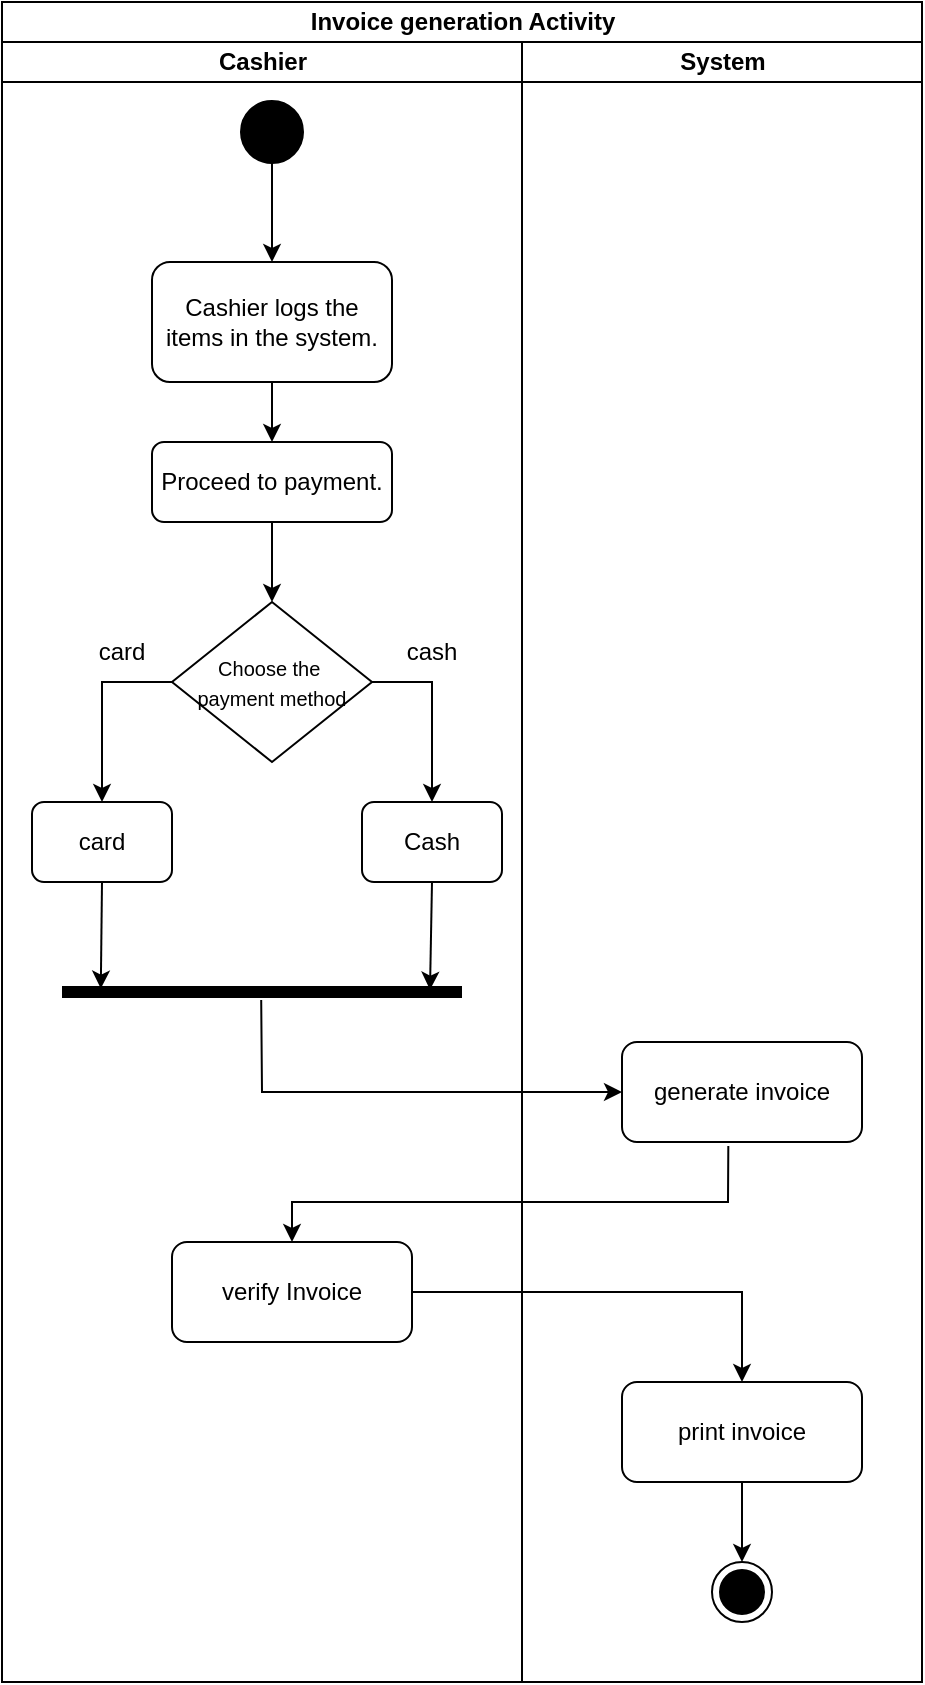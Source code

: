 <mxfile version="24.7.17">
  <diagram name="Page-1" id="rlmmUiKujoT-o2mzCqXM">
    <mxGraphModel dx="1105" dy="654" grid="1" gridSize="10" guides="1" tooltips="1" connect="1" arrows="1" fold="1" page="1" pageScale="1" pageWidth="850" pageHeight="1100" math="0" shadow="0">
      <root>
        <mxCell id="0" />
        <mxCell id="1" parent="0" />
        <mxCell id="shO3yWOXZOEibZEf79wV-1" value="Invoice generation Activity" style="swimlane;childLayout=stackLayout;resizeParent=1;resizeParentMax=0;startSize=20;html=1;" vertex="1" parent="1">
          <mxGeometry x="240.0" y="80" width="460" height="840" as="geometry" />
        </mxCell>
        <mxCell id="shO3yWOXZOEibZEf79wV-2" value="Cashier" style="swimlane;startSize=20;html=1;" vertex="1" parent="shO3yWOXZOEibZEf79wV-1">
          <mxGeometry y="20" width="260" height="820" as="geometry" />
        </mxCell>
        <mxCell id="shO3yWOXZOEibZEf79wV-6" value="" style="strokeWidth=2;html=1;shape=mxgraph.flowchart.start_2;whiteSpace=wrap;fillColor=#000000;" vertex="1" parent="shO3yWOXZOEibZEf79wV-2">
          <mxGeometry x="120.0" y="30" width="30" height="30" as="geometry" />
        </mxCell>
        <mxCell id="shO3yWOXZOEibZEf79wV-5" value="Cashier logs the items in the system." style="rounded=1;whiteSpace=wrap;html=1;" vertex="1" parent="shO3yWOXZOEibZEf79wV-2">
          <mxGeometry x="75.0" y="110" width="120" height="60" as="geometry" />
        </mxCell>
        <mxCell id="shO3yWOXZOEibZEf79wV-8" value="" style="endArrow=classic;html=1;rounded=0;exitX=0.5;exitY=1;exitDx=0;exitDy=0;exitPerimeter=0;entryX=0.5;entryY=0;entryDx=0;entryDy=0;" edge="1" parent="shO3yWOXZOEibZEf79wV-2" source="shO3yWOXZOEibZEf79wV-6" target="shO3yWOXZOEibZEf79wV-5">
          <mxGeometry width="50" height="50" relative="1" as="geometry">
            <mxPoint x="100.0" y="100" as="sourcePoint" />
            <mxPoint x="150.0" y="50" as="targetPoint" />
          </mxGeometry>
        </mxCell>
        <mxCell id="shO3yWOXZOEibZEf79wV-9" value="Proceed to payment." style="rounded=1;whiteSpace=wrap;html=1;" vertex="1" parent="shO3yWOXZOEibZEf79wV-2">
          <mxGeometry x="75.0" y="200" width="120" height="40" as="geometry" />
        </mxCell>
        <mxCell id="shO3yWOXZOEibZEf79wV-10" value="" style="endArrow=classic;html=1;rounded=0;exitX=0.5;exitY=1;exitDx=0;exitDy=0;entryX=0.5;entryY=0;entryDx=0;entryDy=0;" edge="1" parent="shO3yWOXZOEibZEf79wV-2" source="shO3yWOXZOEibZEf79wV-5" target="shO3yWOXZOEibZEf79wV-9">
          <mxGeometry width="50" height="50" relative="1" as="geometry">
            <mxPoint x="100.0" y="210" as="sourcePoint" />
            <mxPoint x="150.0" y="160" as="targetPoint" />
          </mxGeometry>
        </mxCell>
        <mxCell id="shO3yWOXZOEibZEf79wV-11" value="&lt;font style=&quot;font-size: 10px;&quot;&gt;Choose the&amp;nbsp;&lt;/font&gt;&lt;div&gt;&lt;font style=&quot;font-size: 10px;&quot;&gt;payment method&lt;/font&gt;&lt;/div&gt;" style="rhombus;whiteSpace=wrap;html=1;" vertex="1" parent="shO3yWOXZOEibZEf79wV-2">
          <mxGeometry x="85" y="280" width="100" height="80" as="geometry" />
        </mxCell>
        <mxCell id="shO3yWOXZOEibZEf79wV-12" value="" style="endArrow=classic;html=1;rounded=0;exitX=0.5;exitY=1;exitDx=0;exitDy=0;" edge="1" parent="shO3yWOXZOEibZEf79wV-2" source="shO3yWOXZOEibZEf79wV-9" target="shO3yWOXZOEibZEf79wV-11">
          <mxGeometry width="50" height="50" relative="1" as="geometry">
            <mxPoint x="160.0" y="340" as="sourcePoint" />
            <mxPoint x="210.0" y="290" as="targetPoint" />
          </mxGeometry>
        </mxCell>
        <mxCell id="shO3yWOXZOEibZEf79wV-13" value="card" style="rounded=1;whiteSpace=wrap;html=1;" vertex="1" parent="shO3yWOXZOEibZEf79wV-2">
          <mxGeometry x="15.0" y="380" width="70" height="40" as="geometry" />
        </mxCell>
        <mxCell id="shO3yWOXZOEibZEf79wV-25" value="Cash" style="rounded=1;whiteSpace=wrap;html=1;" vertex="1" parent="shO3yWOXZOEibZEf79wV-2">
          <mxGeometry x="180.0" y="380" width="70" height="40" as="geometry" />
        </mxCell>
        <mxCell id="shO3yWOXZOEibZEf79wV-26" value="" style="endArrow=classic;html=1;rounded=0;exitX=1;exitY=0.5;exitDx=0;exitDy=0;entryX=0.5;entryY=0;entryDx=0;entryDy=0;" edge="1" parent="shO3yWOXZOEibZEf79wV-2" source="shO3yWOXZOEibZEf79wV-11" target="shO3yWOXZOEibZEf79wV-25">
          <mxGeometry width="50" height="50" relative="1" as="geometry">
            <mxPoint x="160.0" y="290" as="sourcePoint" />
            <mxPoint x="210.0" y="240" as="targetPoint" />
            <Array as="points">
              <mxPoint x="215.0" y="320" />
            </Array>
          </mxGeometry>
        </mxCell>
        <mxCell id="shO3yWOXZOEibZEf79wV-27" value="" style="endArrow=classic;html=1;rounded=0;exitX=0;exitY=0.5;exitDx=0;exitDy=0;entryX=0.5;entryY=0;entryDx=0;entryDy=0;" edge="1" parent="shO3yWOXZOEibZEf79wV-2" source="shO3yWOXZOEibZEf79wV-11" target="shO3yWOXZOEibZEf79wV-13">
          <mxGeometry width="50" height="50" relative="1" as="geometry">
            <mxPoint x="160.0" y="290" as="sourcePoint" />
            <mxPoint x="210.0" y="240" as="targetPoint" />
            <Array as="points">
              <mxPoint x="50.0" y="320" />
            </Array>
          </mxGeometry>
        </mxCell>
        <mxCell id="shO3yWOXZOEibZEf79wV-30" value="" style="line;strokeWidth=6;rotatable=0;dashed=0;labelPosition=right;align=left;verticalAlign=middle;spacingTop=0;spacingLeft=6;points=[];portConstraint=eastwest;spacing=3;" vertex="1" parent="shO3yWOXZOEibZEf79wV-2">
          <mxGeometry x="30" y="470" width="200" height="10" as="geometry" />
        </mxCell>
        <mxCell id="shO3yWOXZOEibZEf79wV-29" value="" style="endArrow=classic;html=1;rounded=0;exitX=0.5;exitY=1;exitDx=0;exitDy=0;entryX=0.097;entryY=0.329;entryDx=0;entryDy=0;entryPerimeter=0;" edge="1" parent="shO3yWOXZOEibZEf79wV-2" source="shO3yWOXZOEibZEf79wV-13" target="shO3yWOXZOEibZEf79wV-30">
          <mxGeometry width="50" height="50" relative="1" as="geometry">
            <mxPoint x="160.0" y="410" as="sourcePoint" />
            <mxPoint x="50.0" y="460" as="targetPoint" />
          </mxGeometry>
        </mxCell>
        <mxCell id="shO3yWOXZOEibZEf79wV-31" value="" style="endArrow=classic;html=1;rounded=0;exitX=0.5;exitY=1;exitDx=0;exitDy=0;entryX=0.92;entryY=0.386;entryDx=0;entryDy=0;entryPerimeter=0;" edge="1" parent="shO3yWOXZOEibZEf79wV-2" source="shO3yWOXZOEibZEf79wV-25" target="shO3yWOXZOEibZEf79wV-30">
          <mxGeometry width="50" height="50" relative="1" as="geometry">
            <mxPoint x="140.0" y="430" as="sourcePoint" />
            <mxPoint x="190.0" y="380" as="targetPoint" />
          </mxGeometry>
        </mxCell>
        <mxCell id="shO3yWOXZOEibZEf79wV-34" value="verify Invoice" style="rounded=1;whiteSpace=wrap;html=1;" vertex="1" parent="shO3yWOXZOEibZEf79wV-2">
          <mxGeometry x="85" y="600" width="120" height="50" as="geometry" />
        </mxCell>
        <mxCell id="shO3yWOXZOEibZEf79wV-39" value="card" style="text;html=1;align=center;verticalAlign=middle;whiteSpace=wrap;rounded=0;" vertex="1" parent="shO3yWOXZOEibZEf79wV-2">
          <mxGeometry x="30.0" y="290" width="60" height="30" as="geometry" />
        </mxCell>
        <mxCell id="shO3yWOXZOEibZEf79wV-40" value="cash" style="text;html=1;align=center;verticalAlign=middle;whiteSpace=wrap;rounded=0;" vertex="1" parent="shO3yWOXZOEibZEf79wV-2">
          <mxGeometry x="185.0" y="290" width="60" height="30" as="geometry" />
        </mxCell>
        <mxCell id="shO3yWOXZOEibZEf79wV-33" value="" style="endArrow=classic;html=1;rounded=0;exitX=0.498;exitY=0.9;exitDx=0;exitDy=0;exitPerimeter=0;entryX=0;entryY=0.5;entryDx=0;entryDy=0;" edge="1" parent="shO3yWOXZOEibZEf79wV-1" source="shO3yWOXZOEibZEf79wV-30" target="shO3yWOXZOEibZEf79wV-32">
          <mxGeometry width="50" height="50" relative="1" as="geometry">
            <mxPoint x="190.0" y="550" as="sourcePoint" />
            <mxPoint x="290.0" y="550" as="targetPoint" />
            <Array as="points">
              <mxPoint x="130.0" y="545" />
            </Array>
          </mxGeometry>
        </mxCell>
        <mxCell id="shO3yWOXZOEibZEf79wV-36" value="" style="endArrow=classic;html=1;rounded=0;exitX=0.443;exitY=1.039;exitDx=0;exitDy=0;exitPerimeter=0;entryX=0.5;entryY=0;entryDx=0;entryDy=0;" edge="1" parent="shO3yWOXZOEibZEf79wV-1" source="shO3yWOXZOEibZEf79wV-32" target="shO3yWOXZOEibZEf79wV-34">
          <mxGeometry width="50" height="50" relative="1" as="geometry">
            <mxPoint x="190.0" y="660" as="sourcePoint" />
            <mxPoint x="240.0" y="610" as="targetPoint" />
            <Array as="points">
              <mxPoint x="363.0" y="600" />
              <mxPoint x="145.0" y="600" />
            </Array>
          </mxGeometry>
        </mxCell>
        <mxCell id="shO3yWOXZOEibZEf79wV-37" value="" style="endArrow=classic;html=1;rounded=0;exitX=1;exitY=0.5;exitDx=0;exitDy=0;entryX=0.5;entryY=0;entryDx=0;entryDy=0;" edge="1" parent="shO3yWOXZOEibZEf79wV-1" source="shO3yWOXZOEibZEf79wV-34" target="shO3yWOXZOEibZEf79wV-35">
          <mxGeometry width="50" height="50" relative="1" as="geometry">
            <mxPoint x="190.0" y="660" as="sourcePoint" />
            <mxPoint x="240.0" y="610" as="targetPoint" />
            <Array as="points">
              <mxPoint x="370.0" y="645" />
            </Array>
          </mxGeometry>
        </mxCell>
        <mxCell id="shO3yWOXZOEibZEf79wV-3" value="System" style="swimlane;startSize=20;html=1;" vertex="1" parent="shO3yWOXZOEibZEf79wV-1">
          <mxGeometry x="260" y="20" width="200" height="820" as="geometry" />
        </mxCell>
        <mxCell id="shO3yWOXZOEibZEf79wV-32" value="generate invoice" style="rounded=1;whiteSpace=wrap;html=1;" vertex="1" parent="shO3yWOXZOEibZEf79wV-3">
          <mxGeometry x="50" y="500" width="120" height="50" as="geometry" />
        </mxCell>
        <mxCell id="shO3yWOXZOEibZEf79wV-35" value="print invoice" style="rounded=1;whiteSpace=wrap;html=1;" vertex="1" parent="shO3yWOXZOEibZEf79wV-3">
          <mxGeometry x="50" y="670" width="120" height="50" as="geometry" />
        </mxCell>
        <mxCell id="shO3yWOXZOEibZEf79wV-7" value="" style="ellipse;html=1;shape=endState;fillColor=#000000;strokeColor=#000000;" vertex="1" parent="shO3yWOXZOEibZEf79wV-3">
          <mxGeometry x="95" y="760" width="30" height="30" as="geometry" />
        </mxCell>
        <mxCell id="shO3yWOXZOEibZEf79wV-38" value="" style="endArrow=classic;html=1;rounded=0;exitX=0.5;exitY=1;exitDx=0;exitDy=0;entryX=0.5;entryY=0;entryDx=0;entryDy=0;" edge="1" parent="shO3yWOXZOEibZEf79wV-3" source="shO3yWOXZOEibZEf79wV-35" target="shO3yWOXZOEibZEf79wV-7">
          <mxGeometry width="50" height="50" relative="1" as="geometry">
            <mxPoint x="-70.0" y="640" as="sourcePoint" />
            <mxPoint x="-20.0" y="590" as="targetPoint" />
          </mxGeometry>
        </mxCell>
      </root>
    </mxGraphModel>
  </diagram>
</mxfile>
